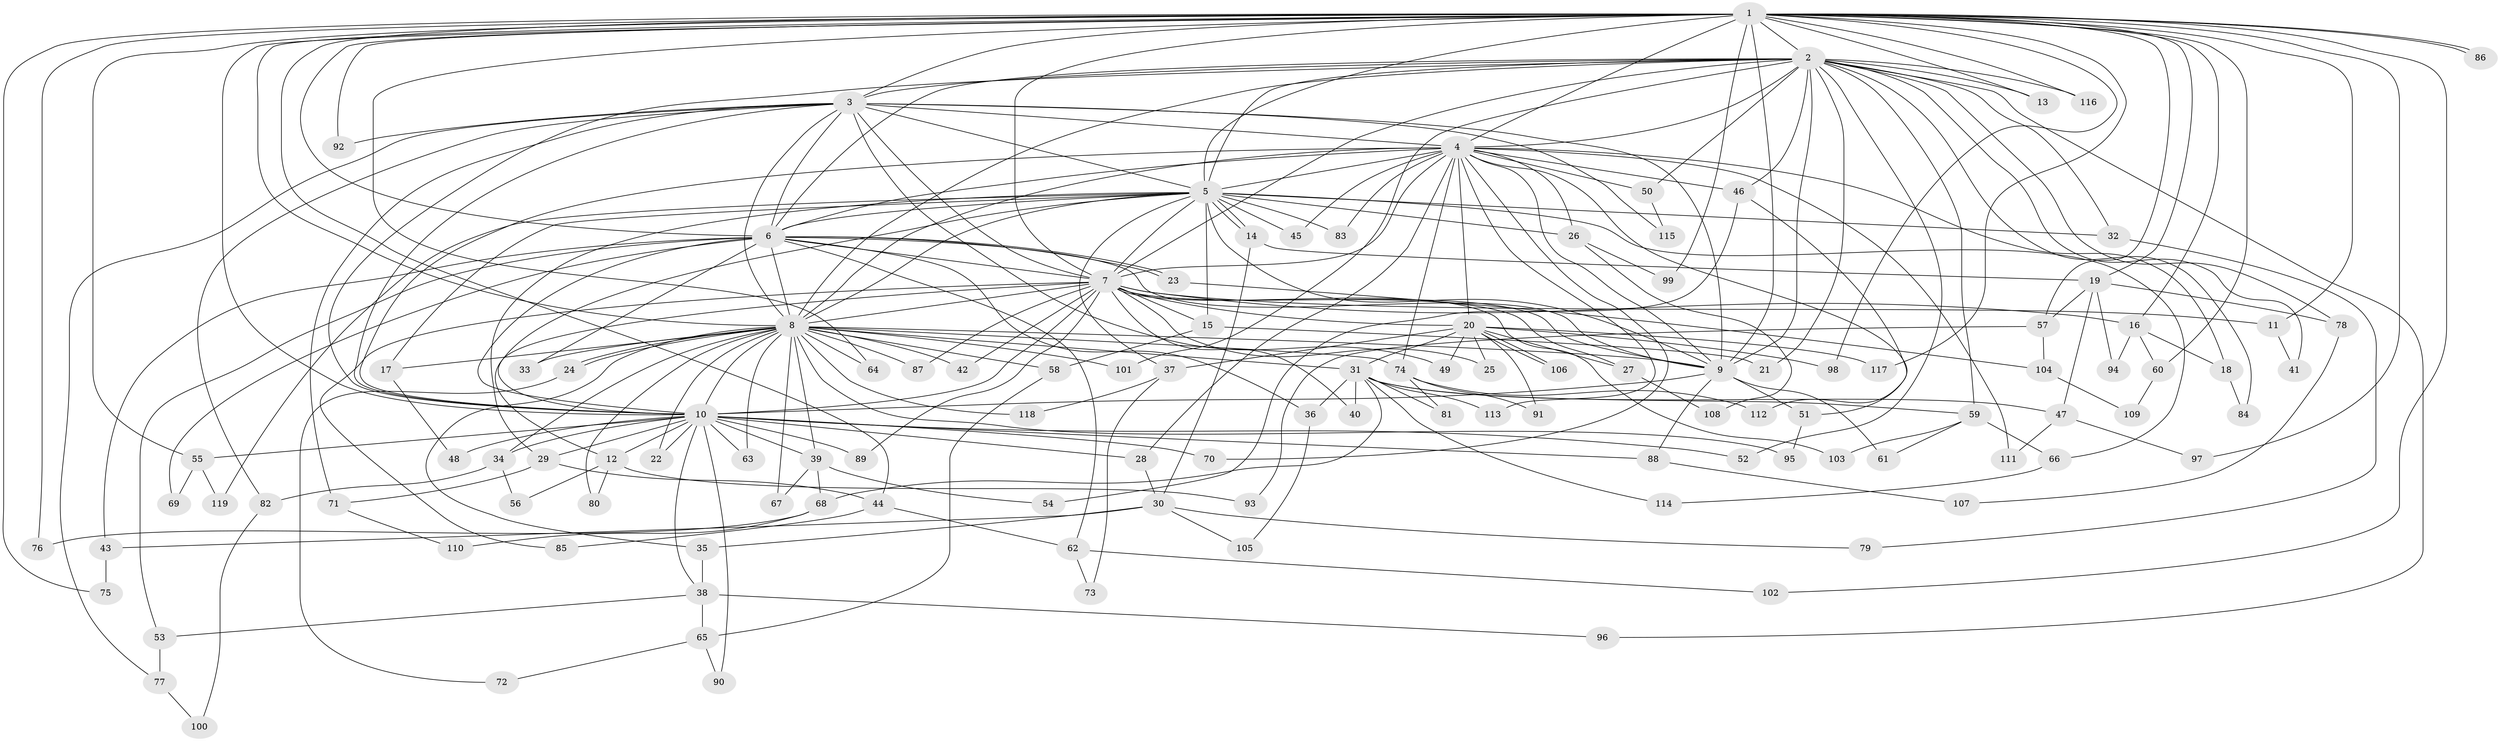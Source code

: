 // coarse degree distribution, {28: 0.022727272727272728, 21: 0.022727272727272728, 14: 0.011363636363636364, 20: 0.011363636363636364, 16: 0.011363636363636364, 24: 0.011363636363636364, 22: 0.011363636363636364, 3: 0.22727272727272727, 5: 0.056818181818181816, 2: 0.45454545454545453, 7: 0.022727272727272728, 4: 0.10227272727272728, 10: 0.011363636363636364, 6: 0.011363636363636364, 13: 0.011363636363636364}
// Generated by graph-tools (version 1.1) at 2025/23/03/03/25 07:23:36]
// undirected, 119 vertices, 263 edges
graph export_dot {
graph [start="1"]
  node [color=gray90,style=filled];
  1;
  2;
  3;
  4;
  5;
  6;
  7;
  8;
  9;
  10;
  11;
  12;
  13;
  14;
  15;
  16;
  17;
  18;
  19;
  20;
  21;
  22;
  23;
  24;
  25;
  26;
  27;
  28;
  29;
  30;
  31;
  32;
  33;
  34;
  35;
  36;
  37;
  38;
  39;
  40;
  41;
  42;
  43;
  44;
  45;
  46;
  47;
  48;
  49;
  50;
  51;
  52;
  53;
  54;
  55;
  56;
  57;
  58;
  59;
  60;
  61;
  62;
  63;
  64;
  65;
  66;
  67;
  68;
  69;
  70;
  71;
  72;
  73;
  74;
  75;
  76;
  77;
  78;
  79;
  80;
  81;
  82;
  83;
  84;
  85;
  86;
  87;
  88;
  89;
  90;
  91;
  92;
  93;
  94;
  95;
  96;
  97;
  98;
  99;
  100;
  101;
  102;
  103;
  104;
  105;
  106;
  107;
  108;
  109;
  110;
  111;
  112;
  113;
  114;
  115;
  116;
  117;
  118;
  119;
  1 -- 2;
  1 -- 3;
  1 -- 4;
  1 -- 5;
  1 -- 6;
  1 -- 7;
  1 -- 8;
  1 -- 9;
  1 -- 10;
  1 -- 11;
  1 -- 13;
  1 -- 16;
  1 -- 19;
  1 -- 44;
  1 -- 55;
  1 -- 57;
  1 -- 60;
  1 -- 64;
  1 -- 75;
  1 -- 76;
  1 -- 86;
  1 -- 86;
  1 -- 92;
  1 -- 97;
  1 -- 98;
  1 -- 99;
  1 -- 102;
  1 -- 116;
  1 -- 117;
  2 -- 3;
  2 -- 4;
  2 -- 5;
  2 -- 6;
  2 -- 7;
  2 -- 8;
  2 -- 9;
  2 -- 10;
  2 -- 13;
  2 -- 21;
  2 -- 32;
  2 -- 41;
  2 -- 46;
  2 -- 50;
  2 -- 52;
  2 -- 59;
  2 -- 78;
  2 -- 84;
  2 -- 96;
  2 -- 101;
  2 -- 116;
  3 -- 4;
  3 -- 5;
  3 -- 6;
  3 -- 7;
  3 -- 8;
  3 -- 9;
  3 -- 10;
  3 -- 49;
  3 -- 71;
  3 -- 77;
  3 -- 82;
  3 -- 92;
  3 -- 115;
  4 -- 5;
  4 -- 6;
  4 -- 7;
  4 -- 8;
  4 -- 9;
  4 -- 10;
  4 -- 18;
  4 -- 20;
  4 -- 26;
  4 -- 28;
  4 -- 45;
  4 -- 46;
  4 -- 50;
  4 -- 51;
  4 -- 70;
  4 -- 74;
  4 -- 83;
  4 -- 111;
  4 -- 113;
  5 -- 6;
  5 -- 7;
  5 -- 8;
  5 -- 9;
  5 -- 10;
  5 -- 14;
  5 -- 14;
  5 -- 15;
  5 -- 17;
  5 -- 26;
  5 -- 29;
  5 -- 32;
  5 -- 37;
  5 -- 45;
  5 -- 66;
  5 -- 83;
  5 -- 119;
  6 -- 7;
  6 -- 8;
  6 -- 9;
  6 -- 10;
  6 -- 23;
  6 -- 23;
  6 -- 33;
  6 -- 36;
  6 -- 43;
  6 -- 53;
  6 -- 62;
  6 -- 69;
  7 -- 8;
  7 -- 9;
  7 -- 10;
  7 -- 11;
  7 -- 12;
  7 -- 15;
  7 -- 16;
  7 -- 20;
  7 -- 25;
  7 -- 27;
  7 -- 40;
  7 -- 42;
  7 -- 85;
  7 -- 87;
  7 -- 89;
  7 -- 103;
  8 -- 9;
  8 -- 10;
  8 -- 17;
  8 -- 22;
  8 -- 24;
  8 -- 24;
  8 -- 31;
  8 -- 33;
  8 -- 34;
  8 -- 35;
  8 -- 39;
  8 -- 42;
  8 -- 58;
  8 -- 63;
  8 -- 64;
  8 -- 67;
  8 -- 74;
  8 -- 80;
  8 -- 87;
  8 -- 95;
  8 -- 101;
  8 -- 118;
  9 -- 10;
  9 -- 51;
  9 -- 61;
  9 -- 88;
  10 -- 12;
  10 -- 22;
  10 -- 28;
  10 -- 29;
  10 -- 34;
  10 -- 38;
  10 -- 39;
  10 -- 48;
  10 -- 52;
  10 -- 55;
  10 -- 63;
  10 -- 70;
  10 -- 88;
  10 -- 89;
  10 -- 90;
  11 -- 41;
  12 -- 56;
  12 -- 80;
  12 -- 93;
  14 -- 19;
  14 -- 30;
  15 -- 21;
  15 -- 58;
  16 -- 18;
  16 -- 60;
  16 -- 94;
  17 -- 48;
  18 -- 84;
  19 -- 47;
  19 -- 57;
  19 -- 78;
  19 -- 94;
  20 -- 25;
  20 -- 27;
  20 -- 31;
  20 -- 37;
  20 -- 49;
  20 -- 91;
  20 -- 98;
  20 -- 106;
  20 -- 106;
  20 -- 117;
  23 -- 104;
  24 -- 72;
  26 -- 99;
  26 -- 108;
  27 -- 108;
  28 -- 30;
  29 -- 44;
  29 -- 71;
  30 -- 35;
  30 -- 43;
  30 -- 79;
  30 -- 105;
  31 -- 36;
  31 -- 40;
  31 -- 47;
  31 -- 59;
  31 -- 68;
  31 -- 81;
  31 -- 113;
  31 -- 114;
  32 -- 79;
  34 -- 56;
  34 -- 82;
  35 -- 38;
  36 -- 105;
  37 -- 73;
  37 -- 118;
  38 -- 53;
  38 -- 65;
  38 -- 96;
  39 -- 54;
  39 -- 67;
  39 -- 68;
  43 -- 75;
  44 -- 62;
  44 -- 85;
  46 -- 54;
  46 -- 112;
  47 -- 97;
  47 -- 111;
  50 -- 115;
  51 -- 95;
  53 -- 77;
  55 -- 69;
  55 -- 119;
  57 -- 93;
  57 -- 104;
  58 -- 65;
  59 -- 61;
  59 -- 66;
  59 -- 103;
  60 -- 109;
  62 -- 73;
  62 -- 102;
  65 -- 72;
  65 -- 90;
  66 -- 114;
  68 -- 76;
  68 -- 110;
  71 -- 110;
  74 -- 81;
  74 -- 91;
  74 -- 112;
  77 -- 100;
  78 -- 107;
  82 -- 100;
  88 -- 107;
  104 -- 109;
}
